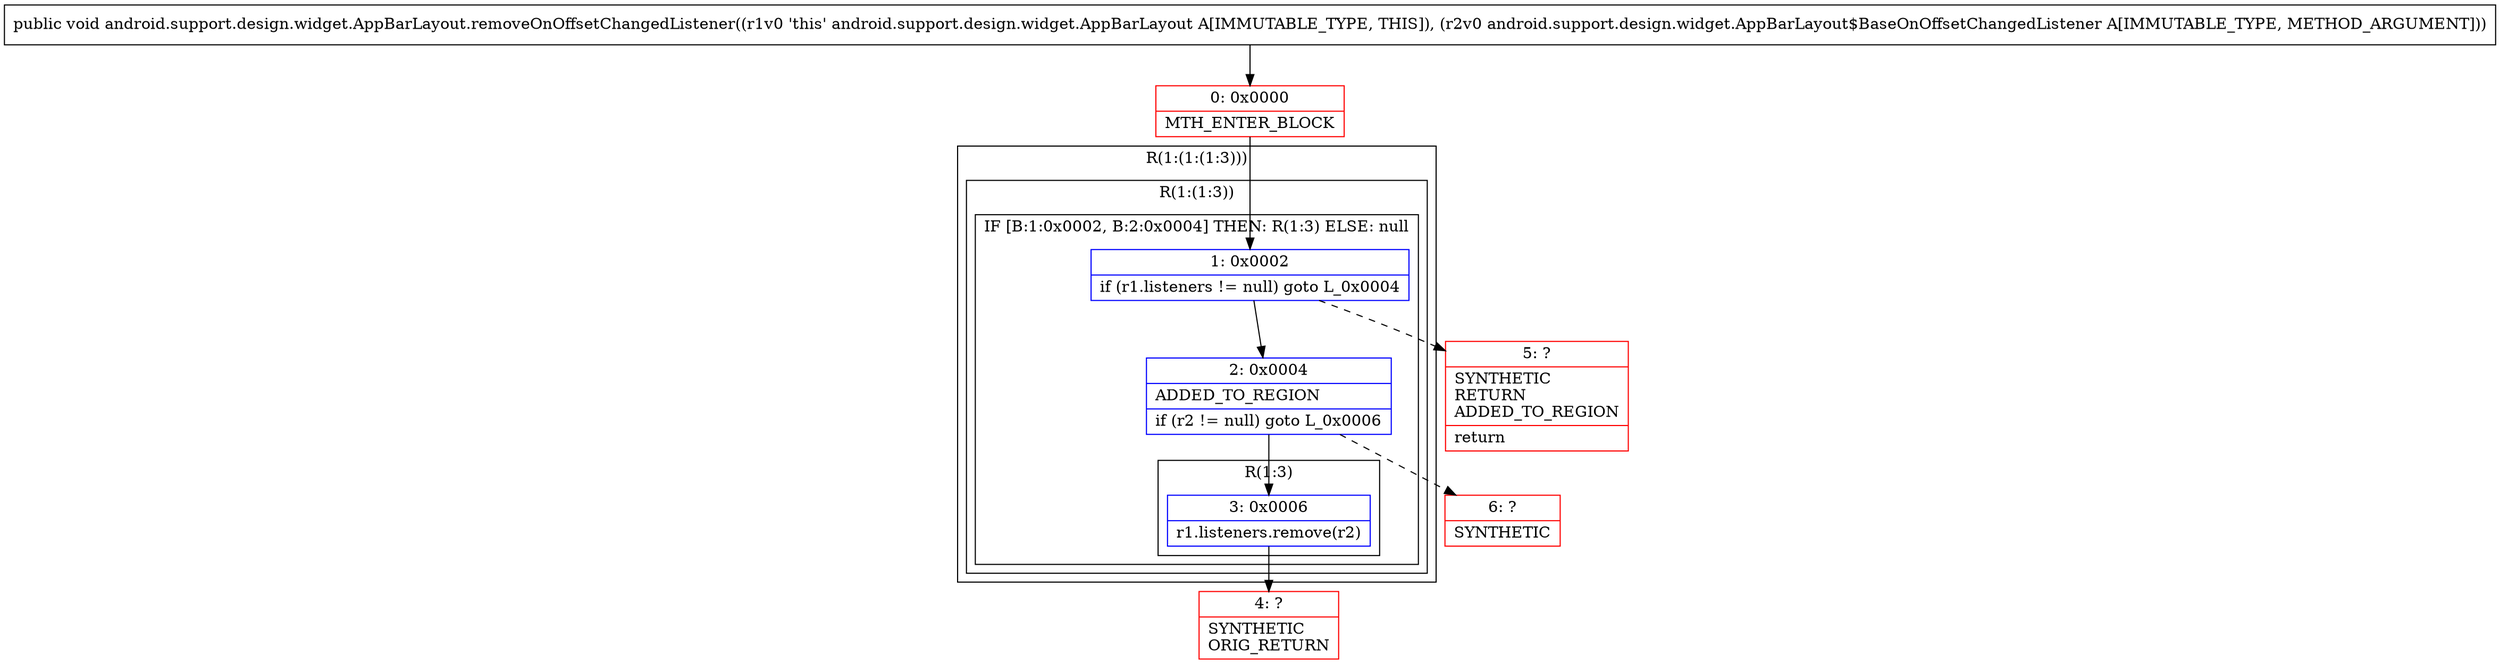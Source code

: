 digraph "CFG forandroid.support.design.widget.AppBarLayout.removeOnOffsetChangedListener(Landroid\/support\/design\/widget\/AppBarLayout$BaseOnOffsetChangedListener;)V" {
subgraph cluster_Region_1045190376 {
label = "R(1:(1:(1:3)))";
node [shape=record,color=blue];
subgraph cluster_Region_1316610821 {
label = "R(1:(1:3))";
node [shape=record,color=blue];
subgraph cluster_IfRegion_637974006 {
label = "IF [B:1:0x0002, B:2:0x0004] THEN: R(1:3) ELSE: null";
node [shape=record,color=blue];
Node_1 [shape=record,label="{1\:\ 0x0002|if (r1.listeners != null) goto L_0x0004\l}"];
Node_2 [shape=record,label="{2\:\ 0x0004|ADDED_TO_REGION\l|if (r2 != null) goto L_0x0006\l}"];
subgraph cluster_Region_423970159 {
label = "R(1:3)";
node [shape=record,color=blue];
Node_3 [shape=record,label="{3\:\ 0x0006|r1.listeners.remove(r2)\l}"];
}
}
}
}
Node_0 [shape=record,color=red,label="{0\:\ 0x0000|MTH_ENTER_BLOCK\l}"];
Node_4 [shape=record,color=red,label="{4\:\ ?|SYNTHETIC\lORIG_RETURN\l}"];
Node_5 [shape=record,color=red,label="{5\:\ ?|SYNTHETIC\lRETURN\lADDED_TO_REGION\l|return\l}"];
Node_6 [shape=record,color=red,label="{6\:\ ?|SYNTHETIC\l}"];
MethodNode[shape=record,label="{public void android.support.design.widget.AppBarLayout.removeOnOffsetChangedListener((r1v0 'this' android.support.design.widget.AppBarLayout A[IMMUTABLE_TYPE, THIS]), (r2v0 android.support.design.widget.AppBarLayout$BaseOnOffsetChangedListener A[IMMUTABLE_TYPE, METHOD_ARGUMENT])) }"];
MethodNode -> Node_0;
Node_1 -> Node_2;
Node_1 -> Node_5[style=dashed];
Node_2 -> Node_3;
Node_2 -> Node_6[style=dashed];
Node_3 -> Node_4;
Node_0 -> Node_1;
}

